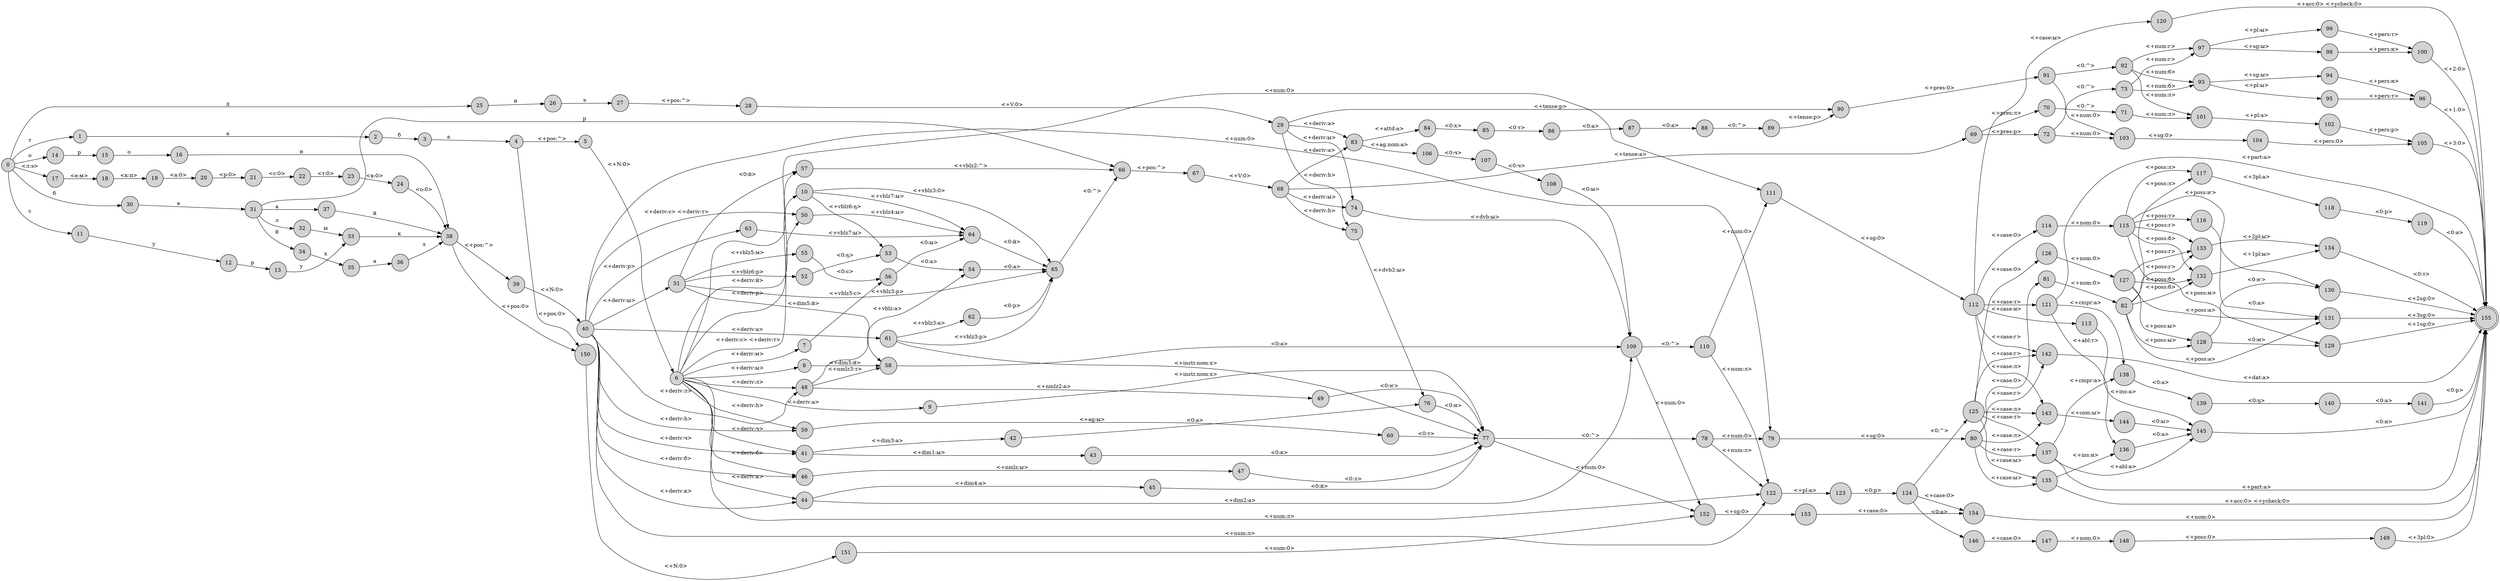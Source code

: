 digraph A {
rankdir = LR;
node [shape=circle,style=filled] 0
node [shape=circle,style=filled] 1
node [shape=circle,style=filled] 2
node [shape=circle,style=filled] 3
node [shape=circle,style=filled] 4
node [shape=circle,style=filled] 5
node [shape=circle,style=filled] 6
node [shape=circle,style=filled] 7
node [shape=circle,style=filled] 8
node [shape=circle,style=filled] 9
node [shape=circle,style=filled] 10
node [shape=circle,style=filled] 11
node [shape=circle,style=filled] 12
node [shape=circle,style=filled] 13
node [shape=circle,style=filled] 14
node [shape=circle,style=filled] 15
node [shape=circle,style=filled] 16
node [shape=circle,style=filled] 17
node [shape=circle,style=filled] 18
node [shape=circle,style=filled] 19
node [shape=circle,style=filled] 20
node [shape=circle,style=filled] 21
node [shape=circle,style=filled] 22
node [shape=circle,style=filled] 23
node [shape=circle,style=filled] 24
node [shape=circle,style=filled] 25
node [shape=circle,style=filled] 26
node [shape=circle,style=filled] 27
node [shape=circle,style=filled] 28
node [shape=circle,style=filled] 29
node [shape=circle,style=filled] 30
node [shape=circle,style=filled] 31
node [shape=circle,style=filled] 32
node [shape=circle,style=filled] 33
node [shape=circle,style=filled] 34
node [shape=circle,style=filled] 35
node [shape=circle,style=filled] 36
node [shape=circle,style=filled] 37
node [shape=circle,style=filled] 38
node [shape=circle,style=filled] 39
node [shape=circle,style=filled] 40
node [shape=circle,style=filled] 41
node [shape=circle,style=filled] 42
node [shape=circle,style=filled] 43
node [shape=circle,style=filled] 44
node [shape=circle,style=filled] 45
node [shape=circle,style=filled] 46
node [shape=circle,style=filled] 47
node [shape=circle,style=filled] 48
node [shape=circle,style=filled] 49
node [shape=circle,style=filled] 50
node [shape=circle,style=filled] 51
node [shape=circle,style=filled] 52
node [shape=circle,style=filled] 53
node [shape=circle,style=filled] 54
node [shape=circle,style=filled] 55
node [shape=circle,style=filled] 56
node [shape=circle,style=filled] 57
node [shape=circle,style=filled] 58
node [shape=circle,style=filled] 59
node [shape=circle,style=filled] 60
node [shape=circle,style=filled] 61
node [shape=circle,style=filled] 62
node [shape=circle,style=filled] 63
node [shape=circle,style=filled] 64
node [shape=circle,style=filled] 65
node [shape=circle,style=filled] 66
node [shape=circle,style=filled] 67
node [shape=circle,style=filled] 68
node [shape=circle,style=filled] 69
node [shape=circle,style=filled] 70
node [shape=circle,style=filled] 71
node [shape=circle,style=filled] 72
node [shape=circle,style=filled] 73
node [shape=circle,style=filled] 74
node [shape=circle,style=filled] 75
node [shape=circle,style=filled] 76
node [shape=circle,style=filled] 77
node [shape=circle,style=filled] 78
node [shape=circle,style=filled] 79
node [shape=circle,style=filled] 80
node [shape=circle,style=filled] 81
node [shape=circle,style=filled] 82
node [shape=circle,style=filled] 83
node [shape=circle,style=filled] 84
node [shape=circle,style=filled] 85
node [shape=circle,style=filled] 86
node [shape=circle,style=filled] 87
node [shape=circle,style=filled] 88
node [shape=circle,style=filled] 89
node [shape=circle,style=filled] 90
node [shape=circle,style=filled] 91
node [shape=circle,style=filled] 92
node [shape=circle,style=filled] 93
node [shape=circle,style=filled] 94
node [shape=circle,style=filled] 95
node [shape=circle,style=filled] 96
node [shape=circle,style=filled] 97
node [shape=circle,style=filled] 98
node [shape=circle,style=filled] 99
node [shape=circle,style=filled] 100
node [shape=circle,style=filled] 101
node [shape=circle,style=filled] 102
node [shape=circle,style=filled] 103
node [shape=circle,style=filled] 104
node [shape=circle,style=filled] 105
node [shape=circle,style=filled] 106
node [shape=circle,style=filled] 107
node [shape=circle,style=filled] 108
node [shape=circle,style=filled] 109
node [shape=circle,style=filled] 110
node [shape=circle,style=filled] 111
node [shape=circle,style=filled] 112
node [shape=circle,style=filled] 113
node [shape=circle,style=filled] 114
node [shape=circle,style=filled] 115
node [shape=circle,style=filled] 116
node [shape=circle,style=filled] 117
node [shape=circle,style=filled] 118
node [shape=circle,style=filled] 119
node [shape=circle,style=filled] 120
node [shape=circle,style=filled] 121
node [shape=circle,style=filled] 122
node [shape=circle,style=filled] 123
node [shape=circle,style=filled] 124
node [shape=circle,style=filled] 125
node [shape=circle,style=filled] 126
node [shape=circle,style=filled] 127
node [shape=circle,style=filled] 128
node [shape=circle,style=filled] 129
node [shape=circle,style=filled] 130
node [shape=circle,style=filled] 131
node [shape=circle,style=filled] 132
node [shape=circle,style=filled] 133
node [shape=circle,style=filled] 134
node [shape=circle,style=filled] 135
node [shape=circle,style=filled] 136
node [shape=circle,style=filled] 137
node [shape=circle,style=filled] 138
node [shape=circle,style=filled] 139
node [shape=circle,style=filled] 140
node [shape=circle,style=filled] 141
node [shape=circle,style=filled] 142
node [shape=circle,style=filled] 143
node [shape=circle,style=filled] 144
node [shape=circle,style=filled] 145
node [shape=circle,style=filled] 146
node [shape=circle,style=filled] 147
node [shape=circle,style=filled] 148
node [shape=circle,style=filled] 149
node [shape=circle,style=filled] 150
node [shape=circle,style=filled] 151
node [shape=circle,style=filled] 152
node [shape=circle,style=filled] 153
node [shape=circle,style=filled] 154
node [shape=doublecircle,style=filled] 155
0 -> 30 [label="б "];
0 -> 25 [label="д "];
0 -> 17 [label="<л:э> "];
0 -> 14 [label="о "];
0 -> 11 [label="с "];
0 -> 1 [label="т "];
1 -> 2 [label="а "];
2 -> 3 [label="б "];
3 -> 4 [label="а "];
4 -> 150 [label="<+pos:0> "];
4 -> 5 [label="<+pos:^> "];
5 -> 6 [label="<+N:0> "];
6 -> 10 [label="<+deriv:р> "];
6 -> 9 [label="<+deriv:а> "];
6 -> 57 [label="<+deriv:й> "];
6 -> 59 [label="<+deriv:һ> "];
6 -> 8 [label="<+deriv:ы> "];
6 -> 7 [label="<+deriv:м> "];
6 -> 50 [label="<+deriv:с> <+deriv:т>\n"];
6 -> 48 [label="<+deriv:л> "];
6 -> 46 [label="<+deriv:б> "];
6 -> 44 [label="<+deriv:к> "];
6 -> 41 [label="<+deriv:ч> "];
6 -> 122 [label="<+num:л> "];
6 -> 111 [label="<+num:0> "];
7 -> 56 [label="<+vblz5:с> "];
8 -> 58 [label="<+dim5:й> "];
9 -> 77 [label="<+instr.nom:х>\n"];
10 -> 65 [label="<+vblz3:0> "];
10 -> 53 [label="<+vblz6:ҕ> "];
10 -> 64 [label="<+vblz7:ы> "];
11 -> 12 [label="у "];
12 -> 13 [label="р "];
13 -> 33 [label="у "];
14 -> 15 [label="р "];
15 -> 16 [label="о "];
16 -> 38 [label="н "];
17 -> 18 [label="<е:м> "];
18 -> 19 [label="<к:п> "];
19 -> 20 [label="<а:0> "];
20 -> 21 [label="<р:0> "];
21 -> 22 [label="<с:0> "];
22 -> 23 [label="<т:0> "];
23 -> 24 [label="<в:0> "];
24 -> 38 [label="<о:0> "];
25 -> 26 [label="и "];
26 -> 27 [label="э "];
27 -> 28 [label="<+pos:^> "];
28 -> 29 [label="<+V:0> "];
29 -> 83 [label="<+deriv:а> "];
29 -> 75 [label="<+deriv:һ> "];
29 -> 74 [label="<+deriv:ы> "];
29 -> 90 [label="<+tense:р> "];
30 -> 31 [label="а "];
31 -> 37 [label="а "];
31 -> 66 [label="р "];
31 -> 34 [label="й "];
31 -> 32 [label="л "];
32 -> 33 [label="ы "];
33 -> 38 [label="к "];
34 -> 35 [label="х "];
35 -> 36 [label="а "];
36 -> 38 [label="л "];
37 -> 38 [label="й "];
38 -> 150 [label="<+pos:0> "];
38 -> 39 [label="<+pos:^> "];
39 -> 40 [label="<+N:0> "];
40 -> 63 [label="<+deriv:р> "];
40 -> 61 [label="<+deriv:а> "];
40 -> 59 [label="<+deriv:һ> "];
40 -> 51 [label="<+deriv:ы> "];
40 -> 50 [label="<+deriv:с> <+deriv:т>\n"];
40 -> 48 [label="<+deriv:л> "];
40 -> 46 [label="<+deriv:б> "];
40 -> 44 [label="<+deriv:к> "];
40 -> 41 [label="<+deriv:ч> "];
40 -> 122 [label="<+num:л> "];
40 -> 79 [label="<+num:0> "];
41 -> 43 [label="<+dim1:ы> "];
41 -> 42 [label="<+dim3:а> "];
42 -> 76 [label="<0:а> "];
43 -> 77 [label="<0:к> "];
44 -> 109 [label="<+dim2:а> "];
44 -> 45 [label="<+dim4:а> "];
45 -> 77 [label="<0:й> "];
46 -> 47 [label="<+nmlz:ы> "];
47 -> 77 [label="<0:л> "];
48 -> 49 [label="<+nmlz2:а> "];
48 -> 58 [label="<+nmlz3:т> "];
48 -> 54 [label="<+vblz:а> "];
49 -> 77 [label="<0:ҥ> "];
50 -> 64 [label="<+vblz4:ы> "];
51 -> 58 [label="<+dim5:й> "];
51 -> 57 [label="<0:й> "];
51 -> 65 [label="<+vblz3:р> "];
51 -> 55 [label="<+vblz5:м> "];
51 -> 52 [label="<+vblz6:р> "];
52 -> 53 [label="<0:ҕ> "];
53 -> 54 [label="<0:а> "];
54 -> 65 [label="<0:а> "];
55 -> 56 [label="<0:с> "];
56 -> 64 [label="<0:ы> "];
57 -> 66 [label="<+vblz2:^> "];
58 -> 109 [label="<0:а> "];
59 -> 60 [label="<+ag:ы> "];
60 -> 77 [label="<0:т> "];
61 -> 77 [label="<+instr.nom:х>\n"];
61 -> 65 [label="<+vblz3:р> "];
61 -> 62 [label="<+vblz3:а> "];
62 -> 65 [label="<0:р> "];
63 -> 64 [label="<+vblz7:ы> "];
64 -> 65 [label="<0:й> "];
65 -> 66 [label="<0:^> "];
66 -> 67 [label="<+pos:^> "];
67 -> 68 [label="<+V:0> "];
68 -> 83 [label="<+deriv:а> "];
68 -> 75 [label="<+deriv:һ> "];
68 -> 74 [label="<+deriv:ы> "];
68 -> 69 [label="<+tense:а> "];
69 -> 72 [label="<+pres:р> "];
69 -> 70 [label="<+pres:л> "];
70 -> 71 [label="<0:^> "];
71 -> 101 [label="<+num:л> "];
72 -> 103 [label="<+num:0> "];
72 -> 73 [label="<0:^> "];
73 -> 97 [label="<+num:г> "];
73 -> 93 [label="<+num:б> "];
74 -> 109 [label="<+dvb:ы> "];
75 -> 76 [label="<+dvb2:ы> "];
76 -> 77 [label="<0:н> "];
77 -> 152 [label="<+num:0> "];
77 -> 78 [label="<0:^> "];
78 -> 122 [label="<+num:л> "];
78 -> 79 [label="<+num:0> "];
79 -> 80 [label="<+sg:0> "];
80 -> 143 [label="<+case:л> "];
80 -> 142 [label="<+case:г> "];
80 -> 137 [label="<+case:т> "];
80 -> 135 [label="<+case:ы> "];
80 -> 81 [label="<+case:0> "];
81 -> 82 [label="<+nom:0> "];
82 -> 117 [label="<+poss:л> "];
82 -> 133 [label="<+poss:г> "];
82 -> 132 [label="<+poss:б> "];
82 -> 131 [label="<+poss:а> "];
82 -> 128 [label="<+poss:ы> "];
83 -> 106 [label="<+ag.nom:а> "];
83 -> 84 [label="<+attd:а> "];
84 -> 85 [label="<0:х> "];
85 -> 86 [label="<0:т> "];
86 -> 87 [label="<0:а> "];
87 -> 88 [label="<0:а> "];
88 -> 89 [label="<0:^> "];
89 -> 90 [label="<+tense:р> "];
90 -> 91 [label="<+pres:0> "];
91 -> 103 [label="<+num:0> "];
91 -> 92 [label="<0:^> "];
92 -> 101 [label="<+num:л> "];
92 -> 97 [label="<+num:г> "];
92 -> 93 [label="<+num:б> "];
93 -> 95 [label="<+pl:ы> "];
93 -> 94 [label="<+sg:ы> "];
94 -> 96 [label="<+pers:н> "];
95 -> 96 [label="<+pers:т> "];
96 -> 155 [label="<+1:0> "];
97 -> 99 [label="<+pl:ы> "];
97 -> 98 [label="<+sg:ы> "];
98 -> 100 [label="<+pers:н> "];
99 -> 100 [label="<+pers:т> "];
100 -> 155 [label="<+2:0> "];
101 -> 102 [label="<+pl:а> "];
102 -> 105 [label="<+pers:р> "];
103 -> 104 [label="<+sg:0> "];
104 -> 105 [label="<+pers:0> "];
105 -> 155 [label="<+3:0> "];
106 -> 107 [label="<0:ч> "];
107 -> 108 [label="<0:ч> "];
108 -> 109 [label="<0:ы> "];
109 -> 152 [label="<+num:0> "];
109 -> 110 [label="<0:^> "];
110 -> 122 [label="<+num:л> "];
110 -> 111 [label="<+num:0> "];
111 -> 112 [label="<+sg:0> "];
112 -> 143 [label="<+case:л> "];
112 -> 142 [label="<+case:г> "];
112 -> 121 [label="<+case:т> "];
112 -> 120 [label="<+case:ы> "];
112 -> 114 [label="<+case:0> "];
112 -> 113 [label="<+case:н> "];
113 -> 145 [label="<+ins:а> "];
114 -> 115 [label="<+nom:0> "];
115 -> 117 [label="<+poss:л> "];
115 -> 133 [label="<+poss:г> "];
115 -> 132 [label="<+poss:б> "];
115 -> 116 [label="<+poss:т> "];
115 -> 130 [label="<+poss:ҥ> "];
115 -> 129 [label="<+poss:м> "];
116 -> 131 [label="<0:а> "];
117 -> 118 [label="<+3pl:а> "];
118 -> 119 [label="<0:р> "];
119 -> 155 [label="<0:а> "];
120 -> 155 [label="<+acc:0> <+ycheck:0>\n"];
121 -> 136 [label="<+abl:т> "];
121 -> 138 [label="<+cmpr:а> "];
121 -> 155 [label="<+part:а> "];
122 -> 123 [label="<+pl:а> "];
123 -> 124 [label="<0:р> "];
124 -> 146 [label="<0:а> "];
124 -> 125 [label="<0:^> "];
124 -> 154 [label="<+case:0> "];
125 -> 143 [label="<+case:л> "];
125 -> 142 [label="<+case:г> "];
125 -> 137 [label="<+case:т> "];
125 -> 135 [label="<+case:ы> "];
125 -> 126 [label="<+case:0> "];
126 -> 127 [label="<+nom:0> "];
127 -> 133 [label="<+poss:г> "];
127 -> 132 [label="<+poss:б> "];
127 -> 131 [label="<+poss:а> "];
127 -> 128 [label="<+poss:ы> "];
128 -> 130 [label="<0:ҥ> "];
128 -> 129 [label="<0:м> "];
129 -> 155 [label="<+1sg:0> "];
130 -> 155 [label="<+2sg:0> "];
131 -> 155 [label="<+3sg:0> "];
132 -> 134 [label="<+1pl:ы> "];
133 -> 134 [label="<+2pl:ы> "];
134 -> 155 [label="<0:т> "];
135 -> 155 [label="<+acc:0> <+ycheck:0>\n"];
135 -> 136 [label="<+ins:н> "];
136 -> 145 [label="<0:а> "];
137 -> 138 [label="<+cmpr:а> "];
137 -> 155 [label="<+part:а> "];
137 -> 145 [label="<+abl:а> "];
138 -> 139 [label="<0:а> "];
139 -> 140 [label="<0:ҕ> "];
140 -> 141 [label="<0:а> "];
141 -> 155 [label="<0:р> "];
142 -> 155 [label="<+dat:а> "];
143 -> 144 [label="<+com:ы> "];
144 -> 145 [label="<0:ы> "];
145 -> 155 [label="<0:н> "];
146 -> 147 [label="<+case:0> "];
147 -> 148 [label="<+nom:0> "];
148 -> 149 [label="<+poss:0> "];
149 -> 155 [label="<+3pl:0> "];
150 -> 151 [label="<+N:0> "];
151 -> 152 [label="<+num:0> "];
152 -> 153 [label="<+sg:0> "];
153 -> 154 [label="<+case:0> "];
154 -> 155 [label="<+nom:0> "];
}
